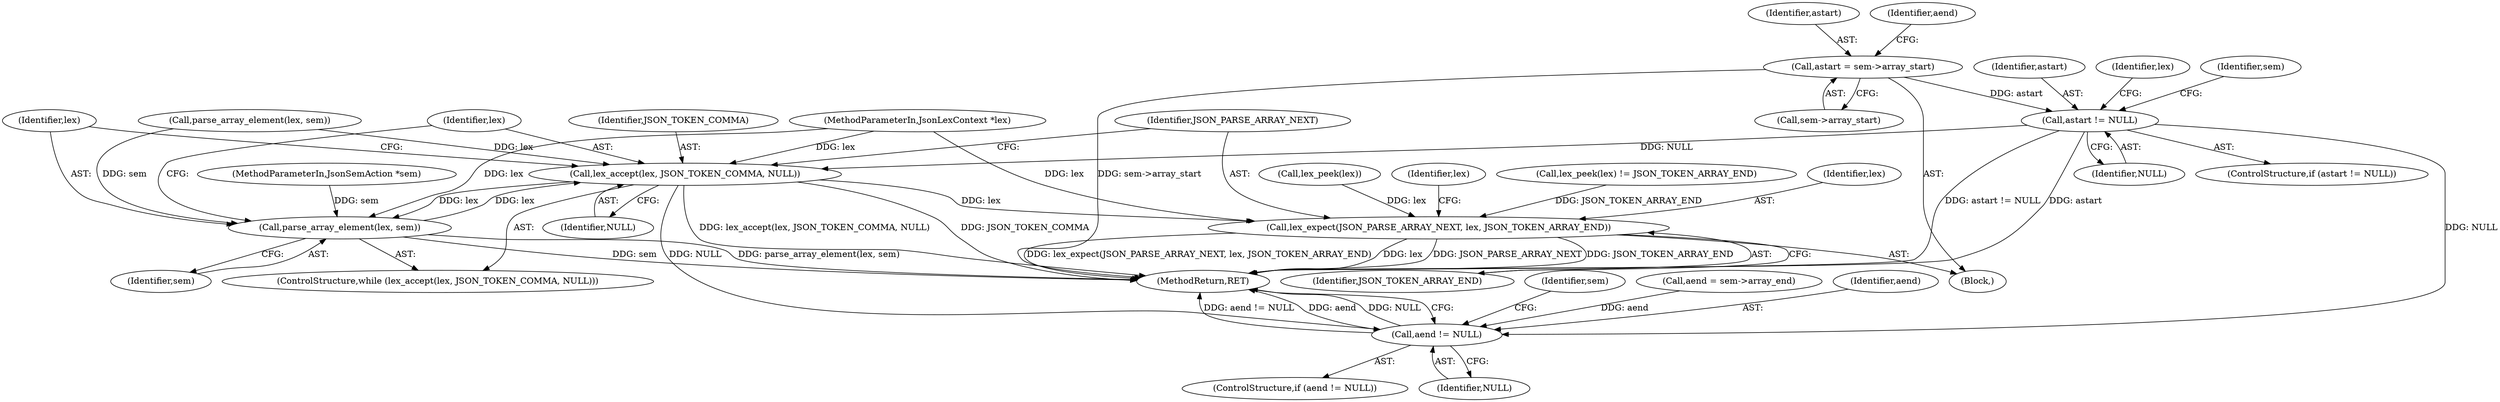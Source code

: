 digraph "0_postgresql_08fa47c4850cea32c3116665975bca219fbf2fe6_0@pointer" {
"1000118" [label="(Call,astart = sem->array_start)"];
"1000131" [label="(Call,astart != NULL)"];
"1000156" [label="(Call,lex_accept(lex, JSON_TOKEN_COMMA, NULL))"];
"1000160" [label="(Call,parse_array_element(lex, sem))"];
"1000163" [label="(Call,lex_expect(JSON_PARSE_ARRAY_NEXT, lex, JSON_TOKEN_ARRAY_END))"];
"1000172" [label="(Call,aend != NULL)"];
"1000166" [label="(Identifier,JSON_TOKEN_ARRAY_END)"];
"1000177" [label="(Identifier,sem)"];
"1000130" [label="(ControlStructure,if (astart != NULL))"];
"1000155" [label="(ControlStructure,while (lex_accept(lex, JSON_TOKEN_COMMA, NULL)))"];
"1000157" [label="(Identifier,lex)"];
"1000104" [label="(Block,)"];
"1000171" [label="(ControlStructure,if (aend != NULL))"];
"1000140" [label="(Identifier,lex)"];
"1000165" [label="(Identifier,lex)"];
"1000120" [label="(Call,sem->array_start)"];
"1000161" [label="(Identifier,lex)"];
"1000156" [label="(Call,lex_accept(lex, JSON_TOKEN_COMMA, NULL))"];
"1000164" [label="(Identifier,JSON_PARSE_ARRAY_NEXT)"];
"1000119" [label="(Identifier,astart)"];
"1000118" [label="(Call,astart = sem->array_start)"];
"1000136" [label="(Identifier,sem)"];
"1000148" [label="(Call,lex_peek(lex))"];
"1000160" [label="(Call,parse_array_element(lex, sem))"];
"1000169" [label="(Identifier,lex)"];
"1000147" [label="(Call,lex_peek(lex) != JSON_TOKEN_ARRAY_END)"];
"1000124" [label="(Call,aend = sem->array_end)"];
"1000133" [label="(Identifier,NULL)"];
"1000131" [label="(Call,astart != NULL)"];
"1000159" [label="(Identifier,NULL)"];
"1000125" [label="(Identifier,aend)"];
"1000162" [label="(Identifier,sem)"];
"1000103" [label="(MethodParameterIn,JsonSemAction *sem)"];
"1000163" [label="(Call,lex_expect(JSON_PARSE_ARRAY_NEXT, lex, JSON_TOKEN_ARRAY_END))"];
"1000102" [label="(MethodParameterIn,JsonLexContext *lex)"];
"1000179" [label="(MethodReturn,RET)"];
"1000132" [label="(Identifier,astart)"];
"1000152" [label="(Call,parse_array_element(lex, sem))"];
"1000174" [label="(Identifier,NULL)"];
"1000173" [label="(Identifier,aend)"];
"1000172" [label="(Call,aend != NULL)"];
"1000158" [label="(Identifier,JSON_TOKEN_COMMA)"];
"1000118" -> "1000104"  [label="AST: "];
"1000118" -> "1000120"  [label="CFG: "];
"1000119" -> "1000118"  [label="AST: "];
"1000120" -> "1000118"  [label="AST: "];
"1000125" -> "1000118"  [label="CFG: "];
"1000118" -> "1000179"  [label="DDG: sem->array_start"];
"1000118" -> "1000131"  [label="DDG: astart"];
"1000131" -> "1000130"  [label="AST: "];
"1000131" -> "1000133"  [label="CFG: "];
"1000132" -> "1000131"  [label="AST: "];
"1000133" -> "1000131"  [label="AST: "];
"1000136" -> "1000131"  [label="CFG: "];
"1000140" -> "1000131"  [label="CFG: "];
"1000131" -> "1000179"  [label="DDG: astart"];
"1000131" -> "1000179"  [label="DDG: astart != NULL"];
"1000131" -> "1000156"  [label="DDG: NULL"];
"1000131" -> "1000172"  [label="DDG: NULL"];
"1000156" -> "1000155"  [label="AST: "];
"1000156" -> "1000159"  [label="CFG: "];
"1000157" -> "1000156"  [label="AST: "];
"1000158" -> "1000156"  [label="AST: "];
"1000159" -> "1000156"  [label="AST: "];
"1000161" -> "1000156"  [label="CFG: "];
"1000164" -> "1000156"  [label="CFG: "];
"1000156" -> "1000179"  [label="DDG: JSON_TOKEN_COMMA"];
"1000156" -> "1000179"  [label="DDG: lex_accept(lex, JSON_TOKEN_COMMA, NULL)"];
"1000152" -> "1000156"  [label="DDG: lex"];
"1000160" -> "1000156"  [label="DDG: lex"];
"1000102" -> "1000156"  [label="DDG: lex"];
"1000156" -> "1000160"  [label="DDG: lex"];
"1000156" -> "1000163"  [label="DDG: lex"];
"1000156" -> "1000172"  [label="DDG: NULL"];
"1000160" -> "1000155"  [label="AST: "];
"1000160" -> "1000162"  [label="CFG: "];
"1000161" -> "1000160"  [label="AST: "];
"1000162" -> "1000160"  [label="AST: "];
"1000157" -> "1000160"  [label="CFG: "];
"1000160" -> "1000179"  [label="DDG: parse_array_element(lex, sem)"];
"1000160" -> "1000179"  [label="DDG: sem"];
"1000102" -> "1000160"  [label="DDG: lex"];
"1000152" -> "1000160"  [label="DDG: sem"];
"1000103" -> "1000160"  [label="DDG: sem"];
"1000163" -> "1000104"  [label="AST: "];
"1000163" -> "1000166"  [label="CFG: "];
"1000164" -> "1000163"  [label="AST: "];
"1000165" -> "1000163"  [label="AST: "];
"1000166" -> "1000163"  [label="AST: "];
"1000169" -> "1000163"  [label="CFG: "];
"1000163" -> "1000179"  [label="DDG: JSON_PARSE_ARRAY_NEXT"];
"1000163" -> "1000179"  [label="DDG: JSON_TOKEN_ARRAY_END"];
"1000163" -> "1000179"  [label="DDG: lex_expect(JSON_PARSE_ARRAY_NEXT, lex, JSON_TOKEN_ARRAY_END)"];
"1000163" -> "1000179"  [label="DDG: lex"];
"1000148" -> "1000163"  [label="DDG: lex"];
"1000102" -> "1000163"  [label="DDG: lex"];
"1000147" -> "1000163"  [label="DDG: JSON_TOKEN_ARRAY_END"];
"1000172" -> "1000171"  [label="AST: "];
"1000172" -> "1000174"  [label="CFG: "];
"1000173" -> "1000172"  [label="AST: "];
"1000174" -> "1000172"  [label="AST: "];
"1000177" -> "1000172"  [label="CFG: "];
"1000179" -> "1000172"  [label="CFG: "];
"1000172" -> "1000179"  [label="DDG: aend != NULL"];
"1000172" -> "1000179"  [label="DDG: aend"];
"1000172" -> "1000179"  [label="DDG: NULL"];
"1000124" -> "1000172"  [label="DDG: aend"];
}
